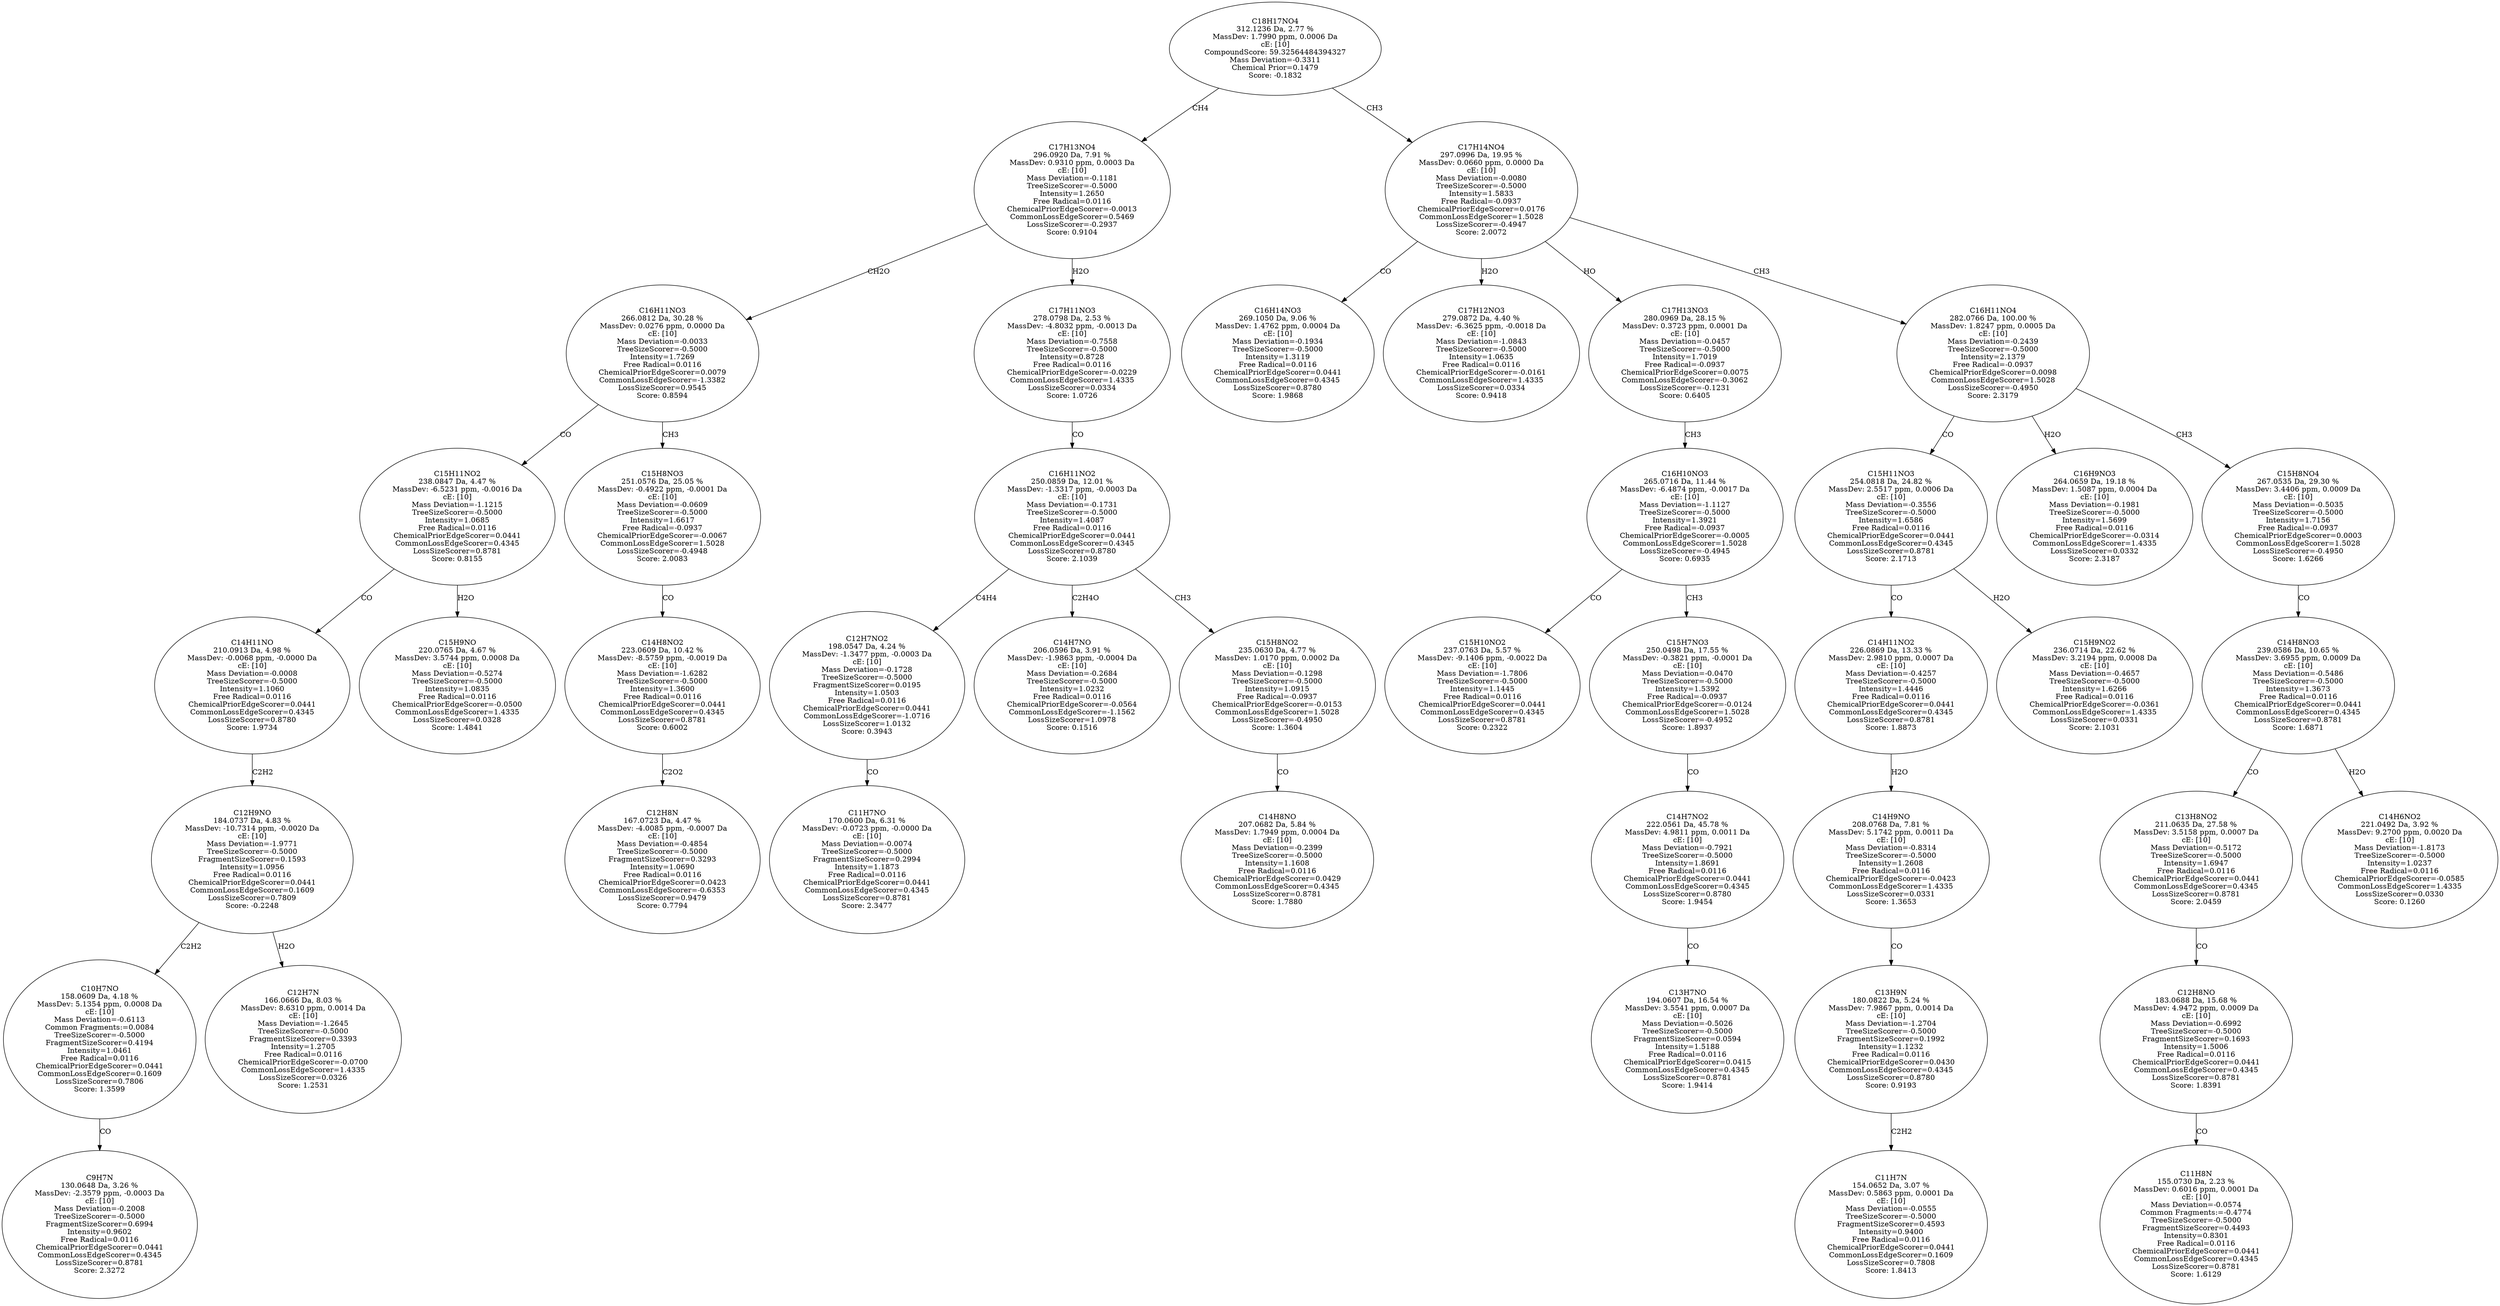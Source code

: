 strict digraph {
v1 [label="C9H7N\n130.0648 Da, 3.26 %\nMassDev: -2.3579 ppm, -0.0003 Da\ncE: [10]\nMass Deviation=-0.2008\nTreeSizeScorer=-0.5000\nFragmentSizeScorer=0.6994\nIntensity=0.9602\nFree Radical=0.0116\nChemicalPriorEdgeScorer=0.0441\nCommonLossEdgeScorer=0.4345\nLossSizeScorer=0.8781\nScore: 2.3272"];
v2 [label="C10H7NO\n158.0609 Da, 4.18 %\nMassDev: 5.1354 ppm, 0.0008 Da\ncE: [10]\nMass Deviation=-0.6113\nCommon Fragments:=0.0084\nTreeSizeScorer=-0.5000\nFragmentSizeScorer=0.4194\nIntensity=1.0461\nFree Radical=0.0116\nChemicalPriorEdgeScorer=0.0441\nCommonLossEdgeScorer=0.1609\nLossSizeScorer=0.7806\nScore: 1.3599"];
v3 [label="C12H7N\n166.0666 Da, 8.03 %\nMassDev: 8.6310 ppm, 0.0014 Da\ncE: [10]\nMass Deviation=-1.2645\nTreeSizeScorer=-0.5000\nFragmentSizeScorer=0.3393\nIntensity=1.2705\nFree Radical=0.0116\nChemicalPriorEdgeScorer=-0.0700\nCommonLossEdgeScorer=1.4335\nLossSizeScorer=0.0326\nScore: 1.2531"];
v4 [label="C12H9NO\n184.0737 Da, 4.83 %\nMassDev: -10.7314 ppm, -0.0020 Da\ncE: [10]\nMass Deviation=-1.9771\nTreeSizeScorer=-0.5000\nFragmentSizeScorer=0.1593\nIntensity=1.0956\nFree Radical=0.0116\nChemicalPriorEdgeScorer=0.0441\nCommonLossEdgeScorer=0.1609\nLossSizeScorer=0.7809\nScore: -0.2248"];
v5 [label="C14H11NO\n210.0913 Da, 4.98 %\nMassDev: -0.0068 ppm, -0.0000 Da\ncE: [10]\nMass Deviation=-0.0008\nTreeSizeScorer=-0.5000\nIntensity=1.1060\nFree Radical=0.0116\nChemicalPriorEdgeScorer=0.0441\nCommonLossEdgeScorer=0.4345\nLossSizeScorer=0.8780\nScore: 1.9734"];
v6 [label="C15H9NO\n220.0765 Da, 4.67 %\nMassDev: 3.5744 ppm, 0.0008 Da\ncE: [10]\nMass Deviation=-0.5274\nTreeSizeScorer=-0.5000\nIntensity=1.0835\nFree Radical=0.0116\nChemicalPriorEdgeScorer=-0.0500\nCommonLossEdgeScorer=1.4335\nLossSizeScorer=0.0328\nScore: 1.4841"];
v7 [label="C15H11NO2\n238.0847 Da, 4.47 %\nMassDev: -6.5231 ppm, -0.0016 Da\ncE: [10]\nMass Deviation=-1.1215\nTreeSizeScorer=-0.5000\nIntensity=1.0685\nFree Radical=0.0116\nChemicalPriorEdgeScorer=0.0441\nCommonLossEdgeScorer=0.4345\nLossSizeScorer=0.8781\nScore: 0.8155"];
v8 [label="C12H8N\n167.0723 Da, 4.47 %\nMassDev: -4.0085 ppm, -0.0007 Da\ncE: [10]\nMass Deviation=-0.4854\nTreeSizeScorer=-0.5000\nFragmentSizeScorer=0.3293\nIntensity=1.0690\nFree Radical=0.0116\nChemicalPriorEdgeScorer=0.0423\nCommonLossEdgeScorer=-0.6353\nLossSizeScorer=0.9479\nScore: 0.7794"];
v9 [label="C14H8NO2\n223.0609 Da, 10.42 %\nMassDev: -8.5759 ppm, -0.0019 Da\ncE: [10]\nMass Deviation=-1.6282\nTreeSizeScorer=-0.5000\nIntensity=1.3600\nFree Radical=0.0116\nChemicalPriorEdgeScorer=0.0441\nCommonLossEdgeScorer=0.4345\nLossSizeScorer=0.8781\nScore: 0.6002"];
v10 [label="C15H8NO3\n251.0576 Da, 25.05 %\nMassDev: -0.4922 ppm, -0.0001 Da\ncE: [10]\nMass Deviation=-0.0609\nTreeSizeScorer=-0.5000\nIntensity=1.6617\nFree Radical=-0.0937\nChemicalPriorEdgeScorer=-0.0067\nCommonLossEdgeScorer=1.5028\nLossSizeScorer=-0.4948\nScore: 2.0083"];
v11 [label="C16H11NO3\n266.0812 Da, 30.28 %\nMassDev: 0.0276 ppm, 0.0000 Da\ncE: [10]\nMass Deviation=-0.0033\nTreeSizeScorer=-0.5000\nIntensity=1.7269\nFree Radical=0.0116\nChemicalPriorEdgeScorer=0.0079\nCommonLossEdgeScorer=-1.3382\nLossSizeScorer=0.9545\nScore: 0.8594"];
v12 [label="C11H7NO\n170.0600 Da, 6.31 %\nMassDev: -0.0723 ppm, -0.0000 Da\ncE: [10]\nMass Deviation=-0.0074\nTreeSizeScorer=-0.5000\nFragmentSizeScorer=0.2994\nIntensity=1.1873\nFree Radical=0.0116\nChemicalPriorEdgeScorer=0.0441\nCommonLossEdgeScorer=0.4345\nLossSizeScorer=0.8781\nScore: 2.3477"];
v13 [label="C12H7NO2\n198.0547 Da, 4.24 %\nMassDev: -1.3477 ppm, -0.0003 Da\ncE: [10]\nMass Deviation=-0.1728\nTreeSizeScorer=-0.5000\nFragmentSizeScorer=0.0195\nIntensity=1.0503\nFree Radical=0.0116\nChemicalPriorEdgeScorer=0.0441\nCommonLossEdgeScorer=-1.0716\nLossSizeScorer=1.0132\nScore: 0.3943"];
v14 [label="C14H7NO\n206.0596 Da, 3.91 %\nMassDev: -1.9863 ppm, -0.0004 Da\ncE: [10]\nMass Deviation=-0.2684\nTreeSizeScorer=-0.5000\nIntensity=1.0232\nFree Radical=0.0116\nChemicalPriorEdgeScorer=-0.0564\nCommonLossEdgeScorer=-1.1562\nLossSizeScorer=1.0978\nScore: 0.1516"];
v15 [label="C14H8NO\n207.0682 Da, 5.84 %\nMassDev: 1.7949 ppm, 0.0004 Da\ncE: [10]\nMass Deviation=-0.2399\nTreeSizeScorer=-0.5000\nIntensity=1.1608\nFree Radical=0.0116\nChemicalPriorEdgeScorer=0.0429\nCommonLossEdgeScorer=0.4345\nLossSizeScorer=0.8781\nScore: 1.7880"];
v16 [label="C15H8NO2\n235.0630 Da, 4.77 %\nMassDev: 1.0170 ppm, 0.0002 Da\ncE: [10]\nMass Deviation=-0.1298\nTreeSizeScorer=-0.5000\nIntensity=1.0915\nFree Radical=-0.0937\nChemicalPriorEdgeScorer=-0.0153\nCommonLossEdgeScorer=1.5028\nLossSizeScorer=-0.4950\nScore: 1.3604"];
v17 [label="C16H11NO2\n250.0859 Da, 12.01 %\nMassDev: -1.3317 ppm, -0.0003 Da\ncE: [10]\nMass Deviation=-0.1731\nTreeSizeScorer=-0.5000\nIntensity=1.4087\nFree Radical=0.0116\nChemicalPriorEdgeScorer=0.0441\nCommonLossEdgeScorer=0.4345\nLossSizeScorer=0.8780\nScore: 2.1039"];
v18 [label="C17H11NO3\n278.0798 Da, 2.53 %\nMassDev: -4.8032 ppm, -0.0013 Da\ncE: [10]\nMass Deviation=-0.7558\nTreeSizeScorer=-0.5000\nIntensity=0.8728\nFree Radical=0.0116\nChemicalPriorEdgeScorer=-0.0229\nCommonLossEdgeScorer=1.4335\nLossSizeScorer=0.0334\nScore: 1.0726"];
v19 [label="C17H13NO4\n296.0920 Da, 7.91 %\nMassDev: 0.9310 ppm, 0.0003 Da\ncE: [10]\nMass Deviation=-0.1181\nTreeSizeScorer=-0.5000\nIntensity=1.2650\nFree Radical=0.0116\nChemicalPriorEdgeScorer=-0.0013\nCommonLossEdgeScorer=0.5469\nLossSizeScorer=-0.2937\nScore: 0.9104"];
v20 [label="C16H14NO3\n269.1050 Da, 9.06 %\nMassDev: 1.4762 ppm, 0.0004 Da\ncE: [10]\nMass Deviation=-0.1934\nTreeSizeScorer=-0.5000\nIntensity=1.3119\nFree Radical=0.0116\nChemicalPriorEdgeScorer=0.0441\nCommonLossEdgeScorer=0.4345\nLossSizeScorer=0.8780\nScore: 1.9868"];
v21 [label="C17H12NO3\n279.0872 Da, 4.40 %\nMassDev: -6.3625 ppm, -0.0018 Da\ncE: [10]\nMass Deviation=-1.0843\nTreeSizeScorer=-0.5000\nIntensity=1.0635\nFree Radical=0.0116\nChemicalPriorEdgeScorer=-0.0161\nCommonLossEdgeScorer=1.4335\nLossSizeScorer=0.0334\nScore: 0.9418"];
v22 [label="C15H10NO2\n237.0763 Da, 5.57 %\nMassDev: -9.1406 ppm, -0.0022 Da\ncE: [10]\nMass Deviation=-1.7806\nTreeSizeScorer=-0.5000\nIntensity=1.1445\nFree Radical=0.0116\nChemicalPriorEdgeScorer=0.0441\nCommonLossEdgeScorer=0.4345\nLossSizeScorer=0.8781\nScore: 0.2322"];
v23 [label="C13H7NO\n194.0607 Da, 16.54 %\nMassDev: 3.5541 ppm, 0.0007 Da\ncE: [10]\nMass Deviation=-0.5026\nTreeSizeScorer=-0.5000\nFragmentSizeScorer=0.0594\nIntensity=1.5188\nFree Radical=0.0116\nChemicalPriorEdgeScorer=0.0415\nCommonLossEdgeScorer=0.4345\nLossSizeScorer=0.8781\nScore: 1.9414"];
v24 [label="C14H7NO2\n222.0561 Da, 45.78 %\nMassDev: 4.9811 ppm, 0.0011 Da\ncE: [10]\nMass Deviation=-0.7921\nTreeSizeScorer=-0.5000\nIntensity=1.8691\nFree Radical=0.0116\nChemicalPriorEdgeScorer=0.0441\nCommonLossEdgeScorer=0.4345\nLossSizeScorer=0.8780\nScore: 1.9454"];
v25 [label="C15H7NO3\n250.0498 Da, 17.55 %\nMassDev: -0.3821 ppm, -0.0001 Da\ncE: [10]\nMass Deviation=-0.0470\nTreeSizeScorer=-0.5000\nIntensity=1.5392\nFree Radical=-0.0937\nChemicalPriorEdgeScorer=-0.0124\nCommonLossEdgeScorer=1.5028\nLossSizeScorer=-0.4952\nScore: 1.8937"];
v26 [label="C16H10NO3\n265.0716 Da, 11.44 %\nMassDev: -6.4874 ppm, -0.0017 Da\ncE: [10]\nMass Deviation=-1.1127\nTreeSizeScorer=-0.5000\nIntensity=1.3921\nFree Radical=-0.0937\nChemicalPriorEdgeScorer=-0.0005\nCommonLossEdgeScorer=1.5028\nLossSizeScorer=-0.4945\nScore: 0.6935"];
v27 [label="C17H13NO3\n280.0969 Da, 28.15 %\nMassDev: 0.3723 ppm, 0.0001 Da\ncE: [10]\nMass Deviation=-0.0457\nTreeSizeScorer=-0.5000\nIntensity=1.7019\nFree Radical=-0.0937\nChemicalPriorEdgeScorer=0.0075\nCommonLossEdgeScorer=-0.3062\nLossSizeScorer=-0.1231\nScore: 0.6405"];
v28 [label="C11H7N\n154.0652 Da, 3.07 %\nMassDev: 0.5863 ppm, 0.0001 Da\ncE: [10]\nMass Deviation=-0.0555\nTreeSizeScorer=-0.5000\nFragmentSizeScorer=0.4593\nIntensity=0.9400\nFree Radical=0.0116\nChemicalPriorEdgeScorer=0.0441\nCommonLossEdgeScorer=0.1609\nLossSizeScorer=0.7808\nScore: 1.8413"];
v29 [label="C13H9N\n180.0822 Da, 5.24 %\nMassDev: 7.9867 ppm, 0.0014 Da\ncE: [10]\nMass Deviation=-1.2704\nTreeSizeScorer=-0.5000\nFragmentSizeScorer=0.1992\nIntensity=1.1232\nFree Radical=0.0116\nChemicalPriorEdgeScorer=0.0430\nCommonLossEdgeScorer=0.4345\nLossSizeScorer=0.8780\nScore: 0.9193"];
v30 [label="C14H9NO\n208.0768 Da, 7.81 %\nMassDev: 5.1742 ppm, 0.0011 Da\ncE: [10]\nMass Deviation=-0.8314\nTreeSizeScorer=-0.5000\nIntensity=1.2608\nFree Radical=0.0116\nChemicalPriorEdgeScorer=-0.0423\nCommonLossEdgeScorer=1.4335\nLossSizeScorer=0.0331\nScore: 1.3653"];
v31 [label="C14H11NO2\n226.0869 Da, 13.33 %\nMassDev: 2.9810 ppm, 0.0007 Da\ncE: [10]\nMass Deviation=-0.4257\nTreeSizeScorer=-0.5000\nIntensity=1.4446\nFree Radical=0.0116\nChemicalPriorEdgeScorer=0.0441\nCommonLossEdgeScorer=0.4345\nLossSizeScorer=0.8781\nScore: 1.8873"];
v32 [label="C15H9NO2\n236.0714 Da, 22.62 %\nMassDev: 3.2194 ppm, 0.0008 Da\ncE: [10]\nMass Deviation=-0.4657\nTreeSizeScorer=-0.5000\nIntensity=1.6266\nFree Radical=0.0116\nChemicalPriorEdgeScorer=-0.0361\nCommonLossEdgeScorer=1.4335\nLossSizeScorer=0.0331\nScore: 2.1031"];
v33 [label="C15H11NO3\n254.0818 Da, 24.82 %\nMassDev: 2.5517 ppm, 0.0006 Da\ncE: [10]\nMass Deviation=-0.3556\nTreeSizeScorer=-0.5000\nIntensity=1.6586\nFree Radical=0.0116\nChemicalPriorEdgeScorer=0.0441\nCommonLossEdgeScorer=0.4345\nLossSizeScorer=0.8781\nScore: 2.1713"];
v34 [label="C16H9NO3\n264.0659 Da, 19.18 %\nMassDev: 1.5087 ppm, 0.0004 Da\ncE: [10]\nMass Deviation=-0.1981\nTreeSizeScorer=-0.5000\nIntensity=1.5699\nFree Radical=0.0116\nChemicalPriorEdgeScorer=-0.0314\nCommonLossEdgeScorer=1.4335\nLossSizeScorer=0.0332\nScore: 2.3187"];
v35 [label="C11H8N\n155.0730 Da, 2.23 %\nMassDev: 0.6016 ppm, 0.0001 Da\ncE: [10]\nMass Deviation=-0.0574\nCommon Fragments:=-0.4774\nTreeSizeScorer=-0.5000\nFragmentSizeScorer=0.4493\nIntensity=0.8301\nFree Radical=0.0116\nChemicalPriorEdgeScorer=0.0441\nCommonLossEdgeScorer=0.4345\nLossSizeScorer=0.8781\nScore: 1.6129"];
v36 [label="C12H8NO\n183.0688 Da, 15.68 %\nMassDev: 4.9472 ppm, 0.0009 Da\ncE: [10]\nMass Deviation=-0.6992\nTreeSizeScorer=-0.5000\nFragmentSizeScorer=0.1693\nIntensity=1.5006\nFree Radical=0.0116\nChemicalPriorEdgeScorer=0.0441\nCommonLossEdgeScorer=0.4345\nLossSizeScorer=0.8781\nScore: 1.8391"];
v37 [label="C13H8NO2\n211.0635 Da, 27.58 %\nMassDev: 3.5158 ppm, 0.0007 Da\ncE: [10]\nMass Deviation=-0.5172\nTreeSizeScorer=-0.5000\nIntensity=1.6947\nFree Radical=0.0116\nChemicalPriorEdgeScorer=0.0441\nCommonLossEdgeScorer=0.4345\nLossSizeScorer=0.8781\nScore: 2.0459"];
v38 [label="C14H6NO2\n221.0492 Da, 3.92 %\nMassDev: 9.2700 ppm, 0.0020 Da\ncE: [10]\nMass Deviation=-1.8173\nTreeSizeScorer=-0.5000\nIntensity=1.0237\nFree Radical=0.0116\nChemicalPriorEdgeScorer=-0.0585\nCommonLossEdgeScorer=1.4335\nLossSizeScorer=0.0330\nScore: 0.1260"];
v39 [label="C14H8NO3\n239.0586 Da, 10.65 %\nMassDev: 3.6955 ppm, 0.0009 Da\ncE: [10]\nMass Deviation=-0.5486\nTreeSizeScorer=-0.5000\nIntensity=1.3673\nFree Radical=0.0116\nChemicalPriorEdgeScorer=0.0441\nCommonLossEdgeScorer=0.4345\nLossSizeScorer=0.8781\nScore: 1.6871"];
v40 [label="C15H8NO4\n267.0535 Da, 29.30 %\nMassDev: 3.4406 ppm, 0.0009 Da\ncE: [10]\nMass Deviation=-0.5035\nTreeSizeScorer=-0.5000\nIntensity=1.7156\nFree Radical=-0.0937\nChemicalPriorEdgeScorer=0.0003\nCommonLossEdgeScorer=1.5028\nLossSizeScorer=-0.4950\nScore: 1.6266"];
v41 [label="C16H11NO4\n282.0766 Da, 100.00 %\nMassDev: 1.8247 ppm, 0.0005 Da\ncE: [10]\nMass Deviation=-0.2439\nTreeSizeScorer=-0.5000\nIntensity=2.1379\nFree Radical=-0.0937\nChemicalPriorEdgeScorer=0.0098\nCommonLossEdgeScorer=1.5028\nLossSizeScorer=-0.4950\nScore: 2.3179"];
v42 [label="C17H14NO4\n297.0996 Da, 19.95 %\nMassDev: 0.0660 ppm, 0.0000 Da\ncE: [10]\nMass Deviation=-0.0080\nTreeSizeScorer=-0.5000\nIntensity=1.5833\nFree Radical=-0.0937\nChemicalPriorEdgeScorer=0.0176\nCommonLossEdgeScorer=1.5028\nLossSizeScorer=-0.4947\nScore: 2.0072"];
v43 [label="C18H17NO4\n312.1236 Da, 2.77 %\nMassDev: 1.7990 ppm, 0.0006 Da\ncE: [10]\nCompoundScore: 59.32564484394327\nMass Deviation=-0.3311\nChemical Prior=0.1479\nScore: -0.1832"];
v2 -> v1 [label="CO"];
v4 -> v2 [label="C2H2"];
v4 -> v3 [label="H2O"];
v5 -> v4 [label="C2H2"];
v7 -> v5 [label="CO"];
v7 -> v6 [label="H2O"];
v11 -> v7 [label="CO"];
v9 -> v8 [label="C2O2"];
v10 -> v9 [label="CO"];
v11 -> v10 [label="CH3"];
v19 -> v11 [label="CH2O"];
v13 -> v12 [label="CO"];
v17 -> v13 [label="C4H4"];
v17 -> v14 [label="C2H4O"];
v16 -> v15 [label="CO"];
v17 -> v16 [label="CH3"];
v18 -> v17 [label="CO"];
v19 -> v18 [label="H2O"];
v43 -> v19 [label="CH4"];
v42 -> v20 [label="CO"];
v42 -> v21 [label="H2O"];
v26 -> v22 [label="CO"];
v24 -> v23 [label="CO"];
v25 -> v24 [label="CO"];
v26 -> v25 [label="CH3"];
v27 -> v26 [label="CH3"];
v42 -> v27 [label="HO"];
v29 -> v28 [label="C2H2"];
v30 -> v29 [label="CO"];
v31 -> v30 [label="H2O"];
v33 -> v31 [label="CO"];
v33 -> v32 [label="H2O"];
v41 -> v33 [label="CO"];
v41 -> v34 [label="H2O"];
v36 -> v35 [label="CO"];
v37 -> v36 [label="CO"];
v39 -> v37 [label="CO"];
v39 -> v38 [label="H2O"];
v40 -> v39 [label="CO"];
v41 -> v40 [label="CH3"];
v42 -> v41 [label="CH3"];
v43 -> v42 [label="CH3"];
}